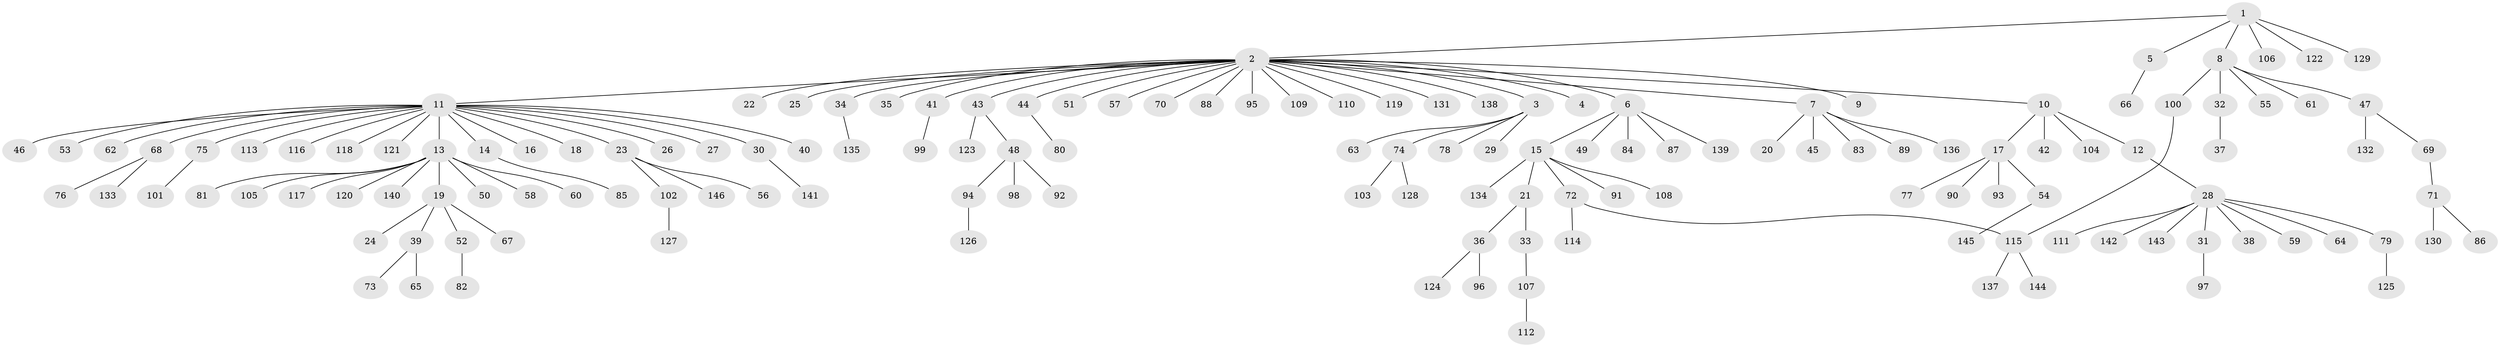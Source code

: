 // Generated by graph-tools (version 1.1) at 2025/11/02/27/25 16:11:15]
// undirected, 146 vertices, 146 edges
graph export_dot {
graph [start="1"]
  node [color=gray90,style=filled];
  1;
  2;
  3;
  4;
  5;
  6;
  7;
  8;
  9;
  10;
  11;
  12;
  13;
  14;
  15;
  16;
  17;
  18;
  19;
  20;
  21;
  22;
  23;
  24;
  25;
  26;
  27;
  28;
  29;
  30;
  31;
  32;
  33;
  34;
  35;
  36;
  37;
  38;
  39;
  40;
  41;
  42;
  43;
  44;
  45;
  46;
  47;
  48;
  49;
  50;
  51;
  52;
  53;
  54;
  55;
  56;
  57;
  58;
  59;
  60;
  61;
  62;
  63;
  64;
  65;
  66;
  67;
  68;
  69;
  70;
  71;
  72;
  73;
  74;
  75;
  76;
  77;
  78;
  79;
  80;
  81;
  82;
  83;
  84;
  85;
  86;
  87;
  88;
  89;
  90;
  91;
  92;
  93;
  94;
  95;
  96;
  97;
  98;
  99;
  100;
  101;
  102;
  103;
  104;
  105;
  106;
  107;
  108;
  109;
  110;
  111;
  112;
  113;
  114;
  115;
  116;
  117;
  118;
  119;
  120;
  121;
  122;
  123;
  124;
  125;
  126;
  127;
  128;
  129;
  130;
  131;
  132;
  133;
  134;
  135;
  136;
  137;
  138;
  139;
  140;
  141;
  142;
  143;
  144;
  145;
  146;
  1 -- 2;
  1 -- 5;
  1 -- 8;
  1 -- 106;
  1 -- 122;
  1 -- 129;
  2 -- 3;
  2 -- 4;
  2 -- 6;
  2 -- 7;
  2 -- 9;
  2 -- 10;
  2 -- 11;
  2 -- 22;
  2 -- 25;
  2 -- 34;
  2 -- 35;
  2 -- 41;
  2 -- 43;
  2 -- 44;
  2 -- 51;
  2 -- 57;
  2 -- 70;
  2 -- 88;
  2 -- 95;
  2 -- 109;
  2 -- 110;
  2 -- 119;
  2 -- 131;
  2 -- 138;
  3 -- 29;
  3 -- 63;
  3 -- 74;
  3 -- 78;
  5 -- 66;
  6 -- 15;
  6 -- 49;
  6 -- 84;
  6 -- 87;
  6 -- 139;
  7 -- 20;
  7 -- 45;
  7 -- 83;
  7 -- 89;
  7 -- 136;
  8 -- 32;
  8 -- 47;
  8 -- 55;
  8 -- 61;
  8 -- 100;
  10 -- 12;
  10 -- 17;
  10 -- 42;
  10 -- 104;
  11 -- 13;
  11 -- 14;
  11 -- 16;
  11 -- 18;
  11 -- 23;
  11 -- 26;
  11 -- 27;
  11 -- 30;
  11 -- 40;
  11 -- 46;
  11 -- 53;
  11 -- 62;
  11 -- 68;
  11 -- 75;
  11 -- 113;
  11 -- 116;
  11 -- 118;
  11 -- 121;
  12 -- 28;
  13 -- 19;
  13 -- 50;
  13 -- 58;
  13 -- 60;
  13 -- 81;
  13 -- 105;
  13 -- 117;
  13 -- 120;
  13 -- 140;
  14 -- 85;
  15 -- 21;
  15 -- 72;
  15 -- 91;
  15 -- 108;
  15 -- 134;
  17 -- 54;
  17 -- 77;
  17 -- 90;
  17 -- 93;
  19 -- 24;
  19 -- 39;
  19 -- 52;
  19 -- 67;
  21 -- 33;
  21 -- 36;
  23 -- 56;
  23 -- 102;
  23 -- 146;
  28 -- 31;
  28 -- 38;
  28 -- 59;
  28 -- 64;
  28 -- 79;
  28 -- 111;
  28 -- 142;
  28 -- 143;
  30 -- 141;
  31 -- 97;
  32 -- 37;
  33 -- 107;
  34 -- 135;
  36 -- 96;
  36 -- 124;
  39 -- 65;
  39 -- 73;
  41 -- 99;
  43 -- 48;
  43 -- 123;
  44 -- 80;
  47 -- 69;
  47 -- 132;
  48 -- 92;
  48 -- 94;
  48 -- 98;
  52 -- 82;
  54 -- 145;
  68 -- 76;
  68 -- 133;
  69 -- 71;
  71 -- 86;
  71 -- 130;
  72 -- 114;
  72 -- 115;
  74 -- 103;
  74 -- 128;
  75 -- 101;
  79 -- 125;
  94 -- 126;
  100 -- 115;
  102 -- 127;
  107 -- 112;
  115 -- 137;
  115 -- 144;
}
